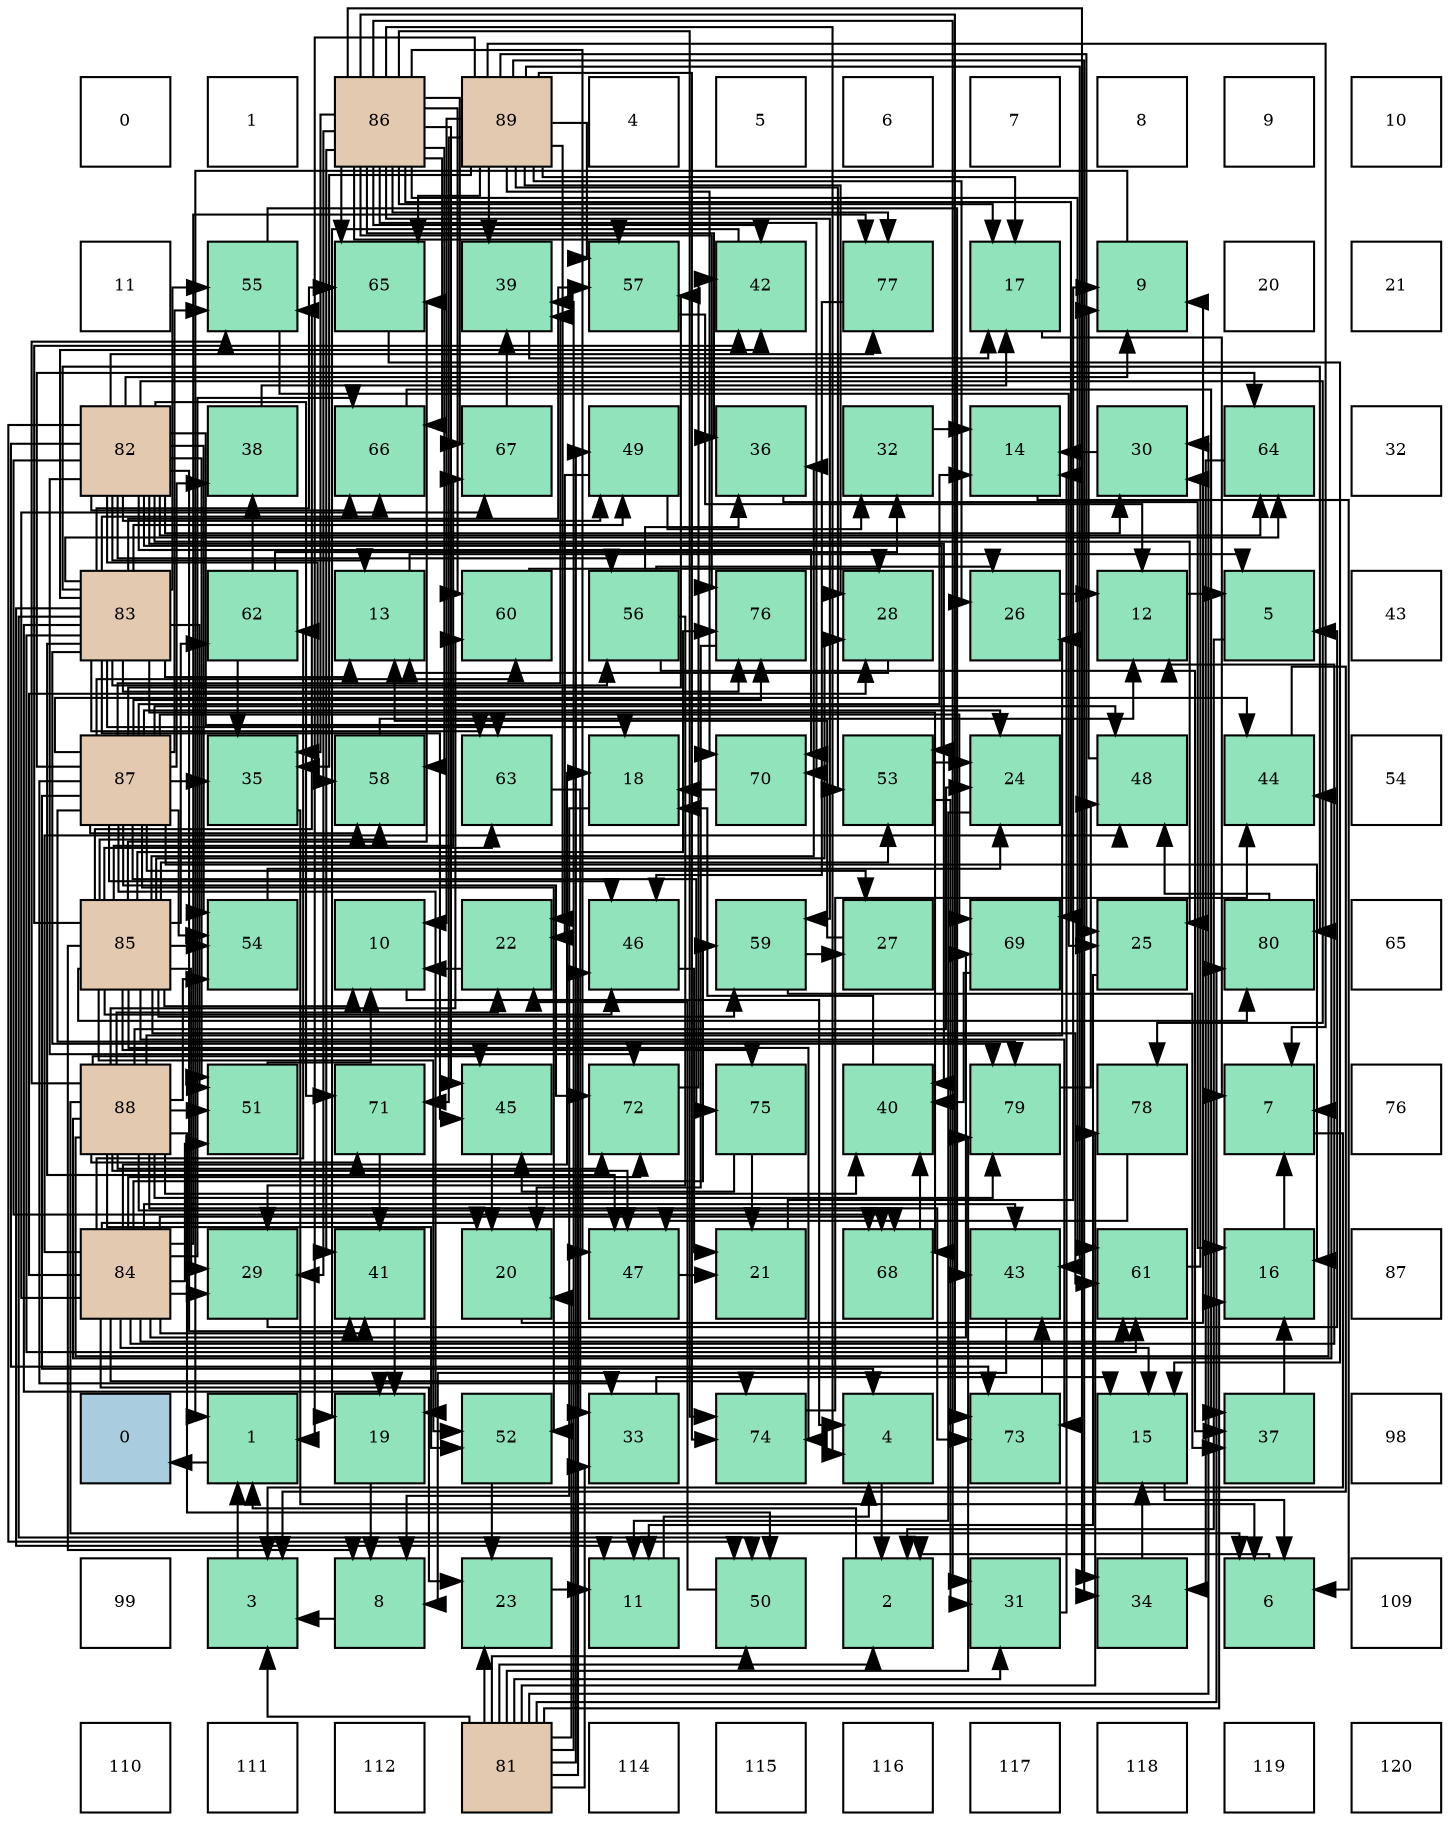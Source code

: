 digraph layout{
 rankdir=TB;
 splines=ortho;
 node [style=filled shape=square fixedsize=true width=0.6];
0[label="0", fontsize=8, fillcolor="#ffffff"];
1[label="1", fontsize=8, fillcolor="#ffffff"];
2[label="86", fontsize=8, fillcolor="#e3c9af"];
3[label="89", fontsize=8, fillcolor="#e3c9af"];
4[label="4", fontsize=8, fillcolor="#ffffff"];
5[label="5", fontsize=8, fillcolor="#ffffff"];
6[label="6", fontsize=8, fillcolor="#ffffff"];
7[label="7", fontsize=8, fillcolor="#ffffff"];
8[label="8", fontsize=8, fillcolor="#ffffff"];
9[label="9", fontsize=8, fillcolor="#ffffff"];
10[label="10", fontsize=8, fillcolor="#ffffff"];
11[label="11", fontsize=8, fillcolor="#ffffff"];
12[label="55", fontsize=8, fillcolor="#91e3bb"];
13[label="65", fontsize=8, fillcolor="#91e3bb"];
14[label="39", fontsize=8, fillcolor="#91e3bb"];
15[label="57", fontsize=8, fillcolor="#91e3bb"];
16[label="42", fontsize=8, fillcolor="#91e3bb"];
17[label="77", fontsize=8, fillcolor="#91e3bb"];
18[label="17", fontsize=8, fillcolor="#91e3bb"];
19[label="9", fontsize=8, fillcolor="#91e3bb"];
20[label="20", fontsize=8, fillcolor="#ffffff"];
21[label="21", fontsize=8, fillcolor="#ffffff"];
22[label="82", fontsize=8, fillcolor="#e3c9af"];
23[label="38", fontsize=8, fillcolor="#91e3bb"];
24[label="66", fontsize=8, fillcolor="#91e3bb"];
25[label="67", fontsize=8, fillcolor="#91e3bb"];
26[label="49", fontsize=8, fillcolor="#91e3bb"];
27[label="36", fontsize=8, fillcolor="#91e3bb"];
28[label="32", fontsize=8, fillcolor="#91e3bb"];
29[label="14", fontsize=8, fillcolor="#91e3bb"];
30[label="30", fontsize=8, fillcolor="#91e3bb"];
31[label="64", fontsize=8, fillcolor="#91e3bb"];
32[label="32", fontsize=8, fillcolor="#ffffff"];
33[label="83", fontsize=8, fillcolor="#e3c9af"];
34[label="62", fontsize=8, fillcolor="#91e3bb"];
35[label="13", fontsize=8, fillcolor="#91e3bb"];
36[label="60", fontsize=8, fillcolor="#91e3bb"];
37[label="56", fontsize=8, fillcolor="#91e3bb"];
38[label="76", fontsize=8, fillcolor="#91e3bb"];
39[label="28", fontsize=8, fillcolor="#91e3bb"];
40[label="26", fontsize=8, fillcolor="#91e3bb"];
41[label="12", fontsize=8, fillcolor="#91e3bb"];
42[label="5", fontsize=8, fillcolor="#91e3bb"];
43[label="43", fontsize=8, fillcolor="#ffffff"];
44[label="87", fontsize=8, fillcolor="#e3c9af"];
45[label="35", fontsize=8, fillcolor="#91e3bb"];
46[label="58", fontsize=8, fillcolor="#91e3bb"];
47[label="63", fontsize=8, fillcolor="#91e3bb"];
48[label="18", fontsize=8, fillcolor="#91e3bb"];
49[label="70", fontsize=8, fillcolor="#91e3bb"];
50[label="53", fontsize=8, fillcolor="#91e3bb"];
51[label="24", fontsize=8, fillcolor="#91e3bb"];
52[label="48", fontsize=8, fillcolor="#91e3bb"];
53[label="44", fontsize=8, fillcolor="#91e3bb"];
54[label="54", fontsize=8, fillcolor="#ffffff"];
55[label="85", fontsize=8, fillcolor="#e3c9af"];
56[label="54", fontsize=8, fillcolor="#91e3bb"];
57[label="10", fontsize=8, fillcolor="#91e3bb"];
58[label="22", fontsize=8, fillcolor="#91e3bb"];
59[label="46", fontsize=8, fillcolor="#91e3bb"];
60[label="59", fontsize=8, fillcolor="#91e3bb"];
61[label="27", fontsize=8, fillcolor="#91e3bb"];
62[label="69", fontsize=8, fillcolor="#91e3bb"];
63[label="25", fontsize=8, fillcolor="#91e3bb"];
64[label="80", fontsize=8, fillcolor="#91e3bb"];
65[label="65", fontsize=8, fillcolor="#ffffff"];
66[label="88", fontsize=8, fillcolor="#e3c9af"];
67[label="51", fontsize=8, fillcolor="#91e3bb"];
68[label="71", fontsize=8, fillcolor="#91e3bb"];
69[label="45", fontsize=8, fillcolor="#91e3bb"];
70[label="72", fontsize=8, fillcolor="#91e3bb"];
71[label="75", fontsize=8, fillcolor="#91e3bb"];
72[label="40", fontsize=8, fillcolor="#91e3bb"];
73[label="79", fontsize=8, fillcolor="#91e3bb"];
74[label="78", fontsize=8, fillcolor="#91e3bb"];
75[label="7", fontsize=8, fillcolor="#91e3bb"];
76[label="76", fontsize=8, fillcolor="#ffffff"];
77[label="84", fontsize=8, fillcolor="#e3c9af"];
78[label="29", fontsize=8, fillcolor="#91e3bb"];
79[label="41", fontsize=8, fillcolor="#91e3bb"];
80[label="20", fontsize=8, fillcolor="#91e3bb"];
81[label="47", fontsize=8, fillcolor="#91e3bb"];
82[label="21", fontsize=8, fillcolor="#91e3bb"];
83[label="68", fontsize=8, fillcolor="#91e3bb"];
84[label="43", fontsize=8, fillcolor="#91e3bb"];
85[label="61", fontsize=8, fillcolor="#91e3bb"];
86[label="16", fontsize=8, fillcolor="#91e3bb"];
87[label="87", fontsize=8, fillcolor="#ffffff"];
88[label="0", fontsize=8, fillcolor="#a9ccde"];
89[label="1", fontsize=8, fillcolor="#91e3bb"];
90[label="19", fontsize=8, fillcolor="#91e3bb"];
91[label="52", fontsize=8, fillcolor="#91e3bb"];
92[label="33", fontsize=8, fillcolor="#91e3bb"];
93[label="74", fontsize=8, fillcolor="#91e3bb"];
94[label="4", fontsize=8, fillcolor="#91e3bb"];
95[label="73", fontsize=8, fillcolor="#91e3bb"];
96[label="15", fontsize=8, fillcolor="#91e3bb"];
97[label="37", fontsize=8, fillcolor="#91e3bb"];
98[label="98", fontsize=8, fillcolor="#ffffff"];
99[label="99", fontsize=8, fillcolor="#ffffff"];
100[label="3", fontsize=8, fillcolor="#91e3bb"];
101[label="8", fontsize=8, fillcolor="#91e3bb"];
102[label="23", fontsize=8, fillcolor="#91e3bb"];
103[label="11", fontsize=8, fillcolor="#91e3bb"];
104[label="50", fontsize=8, fillcolor="#91e3bb"];
105[label="2", fontsize=8, fillcolor="#91e3bb"];
106[label="31", fontsize=8, fillcolor="#91e3bb"];
107[label="34", fontsize=8, fillcolor="#91e3bb"];
108[label="6", fontsize=8, fillcolor="#91e3bb"];
109[label="109", fontsize=8, fillcolor="#ffffff"];
110[label="110", fontsize=8, fillcolor="#ffffff"];
111[label="111", fontsize=8, fillcolor="#ffffff"];
112[label="112", fontsize=8, fillcolor="#ffffff"];
113[label="81", fontsize=8, fillcolor="#e3c9af"];
114[label="114", fontsize=8, fillcolor="#ffffff"];
115[label="115", fontsize=8, fillcolor="#ffffff"];
116[label="116", fontsize=8, fillcolor="#ffffff"];
117[label="117", fontsize=8, fillcolor="#ffffff"];
118[label="118", fontsize=8, fillcolor="#ffffff"];
119[label="119", fontsize=8, fillcolor="#ffffff"];
120[label="120", fontsize=8, fillcolor="#ffffff"];
edge [constraint=false, style=vis];89 -> 88;
105 -> 89;
100 -> 89;
94 -> 105;
42 -> 105;
108 -> 105;
75 -> 100;
101 -> 100;
19 -> 89;
57 -> 94;
103 -> 94;
41 -> 42;
35 -> 42;
29 -> 108;
96 -> 108;
86 -> 75;
18 -> 75;
48 -> 101;
90 -> 101;
80 -> 19;
82 -> 19;
58 -> 57;
102 -> 103;
51 -> 103;
63 -> 103;
40 -> 41;
61 -> 35;
39 -> 35;
78 -> 42;
30 -> 29;
106 -> 29;
28 -> 29;
92 -> 96;
107 -> 96;
45 -> 108;
27 -> 86;
97 -> 86;
23 -> 18;
14 -> 18;
72 -> 48;
79 -> 90;
16 -> 90;
84 -> 101;
53 -> 100;
69 -> 80;
59 -> 82;
81 -> 82;
52 -> 19;
26 -> 58;
26 -> 28;
104 -> 58;
67 -> 57;
91 -> 102;
50 -> 51;
50 -> 106;
56 -> 51;
12 -> 63;
12 -> 84;
37 -> 40;
37 -> 78;
37 -> 27;
37 -> 97;
15 -> 41;
46 -> 41;
60 -> 61;
60 -> 97;
36 -> 39;
85 -> 30;
34 -> 28;
34 -> 45;
34 -> 23;
47 -> 92;
31 -> 107;
13 -> 96;
24 -> 97;
25 -> 14;
83 -> 72;
62 -> 72;
49 -> 48;
68 -> 79;
70 -> 16;
95 -> 84;
93 -> 53;
71 -> 82;
71 -> 69;
38 -> 80;
17 -> 59;
74 -> 81;
73 -> 52;
64 -> 52;
113 -> 105;
113 -> 100;
113 -> 86;
113 -> 80;
113 -> 102;
113 -> 30;
113 -> 106;
113 -> 92;
113 -> 14;
113 -> 59;
113 -> 26;
113 -> 104;
113 -> 74;
113 -> 73;
113 -> 64;
22 -> 19;
22 -> 35;
22 -> 63;
22 -> 30;
22 -> 72;
22 -> 79;
22 -> 26;
22 -> 104;
22 -> 67;
22 -> 50;
22 -> 56;
22 -> 37;
22 -> 46;
22 -> 47;
22 -> 31;
22 -> 24;
22 -> 83;
22 -> 49;
22 -> 68;
22 -> 70;
22 -> 95;
22 -> 17;
22 -> 74;
33 -> 103;
33 -> 35;
33 -> 48;
33 -> 90;
33 -> 16;
33 -> 69;
33 -> 81;
33 -> 26;
33 -> 104;
33 -> 67;
33 -> 12;
33 -> 37;
33 -> 15;
33 -> 85;
33 -> 47;
33 -> 31;
33 -> 13;
33 -> 24;
33 -> 83;
33 -> 38;
33 -> 73;
33 -> 64;
77 -> 41;
77 -> 96;
77 -> 48;
77 -> 80;
77 -> 102;
77 -> 39;
77 -> 78;
77 -> 79;
77 -> 84;
77 -> 52;
77 -> 67;
77 -> 60;
77 -> 85;
77 -> 34;
77 -> 24;
77 -> 25;
77 -> 83;
77 -> 62;
77 -> 70;
77 -> 93;
77 -> 17;
55 -> 101;
55 -> 57;
55 -> 39;
55 -> 78;
55 -> 27;
55 -> 16;
55 -> 59;
55 -> 91;
55 -> 50;
55 -> 56;
55 -> 12;
55 -> 46;
55 -> 60;
55 -> 85;
55 -> 34;
55 -> 47;
55 -> 13;
55 -> 25;
55 -> 95;
55 -> 93;
55 -> 71;
55 -> 38;
55 -> 64;
2 -> 94;
2 -> 18;
2 -> 78;
2 -> 106;
2 -> 107;
2 -> 45;
2 -> 27;
2 -> 79;
2 -> 16;
2 -> 69;
2 -> 81;
2 -> 15;
2 -> 46;
2 -> 60;
2 -> 36;
2 -> 85;
2 -> 13;
2 -> 24;
2 -> 25;
2 -> 62;
2 -> 49;
2 -> 95;
2 -> 93;
2 -> 38;
2 -> 17;
44 -> 94;
44 -> 29;
44 -> 86;
44 -> 90;
44 -> 51;
44 -> 61;
44 -> 92;
44 -> 45;
44 -> 23;
44 -> 14;
44 -> 53;
44 -> 59;
44 -> 52;
44 -> 91;
44 -> 56;
44 -> 12;
44 -> 15;
44 -> 46;
44 -> 36;
44 -> 31;
44 -> 62;
44 -> 70;
44 -> 71;
44 -> 38;
44 -> 73;
66 -> 108;
66 -> 75;
66 -> 58;
66 -> 51;
66 -> 40;
66 -> 72;
66 -> 53;
66 -> 69;
66 -> 81;
66 -> 104;
66 -> 67;
66 -> 91;
66 -> 56;
66 -> 12;
66 -> 36;
66 -> 83;
66 -> 68;
66 -> 70;
66 -> 95;
66 -> 73;
3 -> 89;
3 -> 75;
3 -> 57;
3 -> 18;
3 -> 58;
3 -> 63;
3 -> 40;
3 -> 39;
3 -> 107;
3 -> 45;
3 -> 14;
3 -> 84;
3 -> 50;
3 -> 15;
3 -> 13;
3 -> 49;
3 -> 68;
3 -> 93;
edge [constraint=true, style=invis];
0 -> 11 -> 22 -> 33 -> 44 -> 55 -> 66 -> 77 -> 88 -> 99 -> 110;
1 -> 12 -> 23 -> 34 -> 45 -> 56 -> 67 -> 78 -> 89 -> 100 -> 111;
2 -> 13 -> 24 -> 35 -> 46 -> 57 -> 68 -> 79 -> 90 -> 101 -> 112;
3 -> 14 -> 25 -> 36 -> 47 -> 58 -> 69 -> 80 -> 91 -> 102 -> 113;
4 -> 15 -> 26 -> 37 -> 48 -> 59 -> 70 -> 81 -> 92 -> 103 -> 114;
5 -> 16 -> 27 -> 38 -> 49 -> 60 -> 71 -> 82 -> 93 -> 104 -> 115;
6 -> 17 -> 28 -> 39 -> 50 -> 61 -> 72 -> 83 -> 94 -> 105 -> 116;
7 -> 18 -> 29 -> 40 -> 51 -> 62 -> 73 -> 84 -> 95 -> 106 -> 117;
8 -> 19 -> 30 -> 41 -> 52 -> 63 -> 74 -> 85 -> 96 -> 107 -> 118;
9 -> 20 -> 31 -> 42 -> 53 -> 64 -> 75 -> 86 -> 97 -> 108 -> 119;
10 -> 21 -> 32 -> 43 -> 54 -> 65 -> 76 -> 87 -> 98 -> 109 -> 120;
rank = same {0 -> 1 -> 2 -> 3 -> 4 -> 5 -> 6 -> 7 -> 8 -> 9 -> 10};
rank = same {11 -> 12 -> 13 -> 14 -> 15 -> 16 -> 17 -> 18 -> 19 -> 20 -> 21};
rank = same {22 -> 23 -> 24 -> 25 -> 26 -> 27 -> 28 -> 29 -> 30 -> 31 -> 32};
rank = same {33 -> 34 -> 35 -> 36 -> 37 -> 38 -> 39 -> 40 -> 41 -> 42 -> 43};
rank = same {44 -> 45 -> 46 -> 47 -> 48 -> 49 -> 50 -> 51 -> 52 -> 53 -> 54};
rank = same {55 -> 56 -> 57 -> 58 -> 59 -> 60 -> 61 -> 62 -> 63 -> 64 -> 65};
rank = same {66 -> 67 -> 68 -> 69 -> 70 -> 71 -> 72 -> 73 -> 74 -> 75 -> 76};
rank = same {77 -> 78 -> 79 -> 80 -> 81 -> 82 -> 83 -> 84 -> 85 -> 86 -> 87};
rank = same {88 -> 89 -> 90 -> 91 -> 92 -> 93 -> 94 -> 95 -> 96 -> 97 -> 98};
rank = same {99 -> 100 -> 101 -> 102 -> 103 -> 104 -> 105 -> 106 -> 107 -> 108 -> 109};
rank = same {110 -> 111 -> 112 -> 113 -> 114 -> 115 -> 116 -> 117 -> 118 -> 119 -> 120};
}
